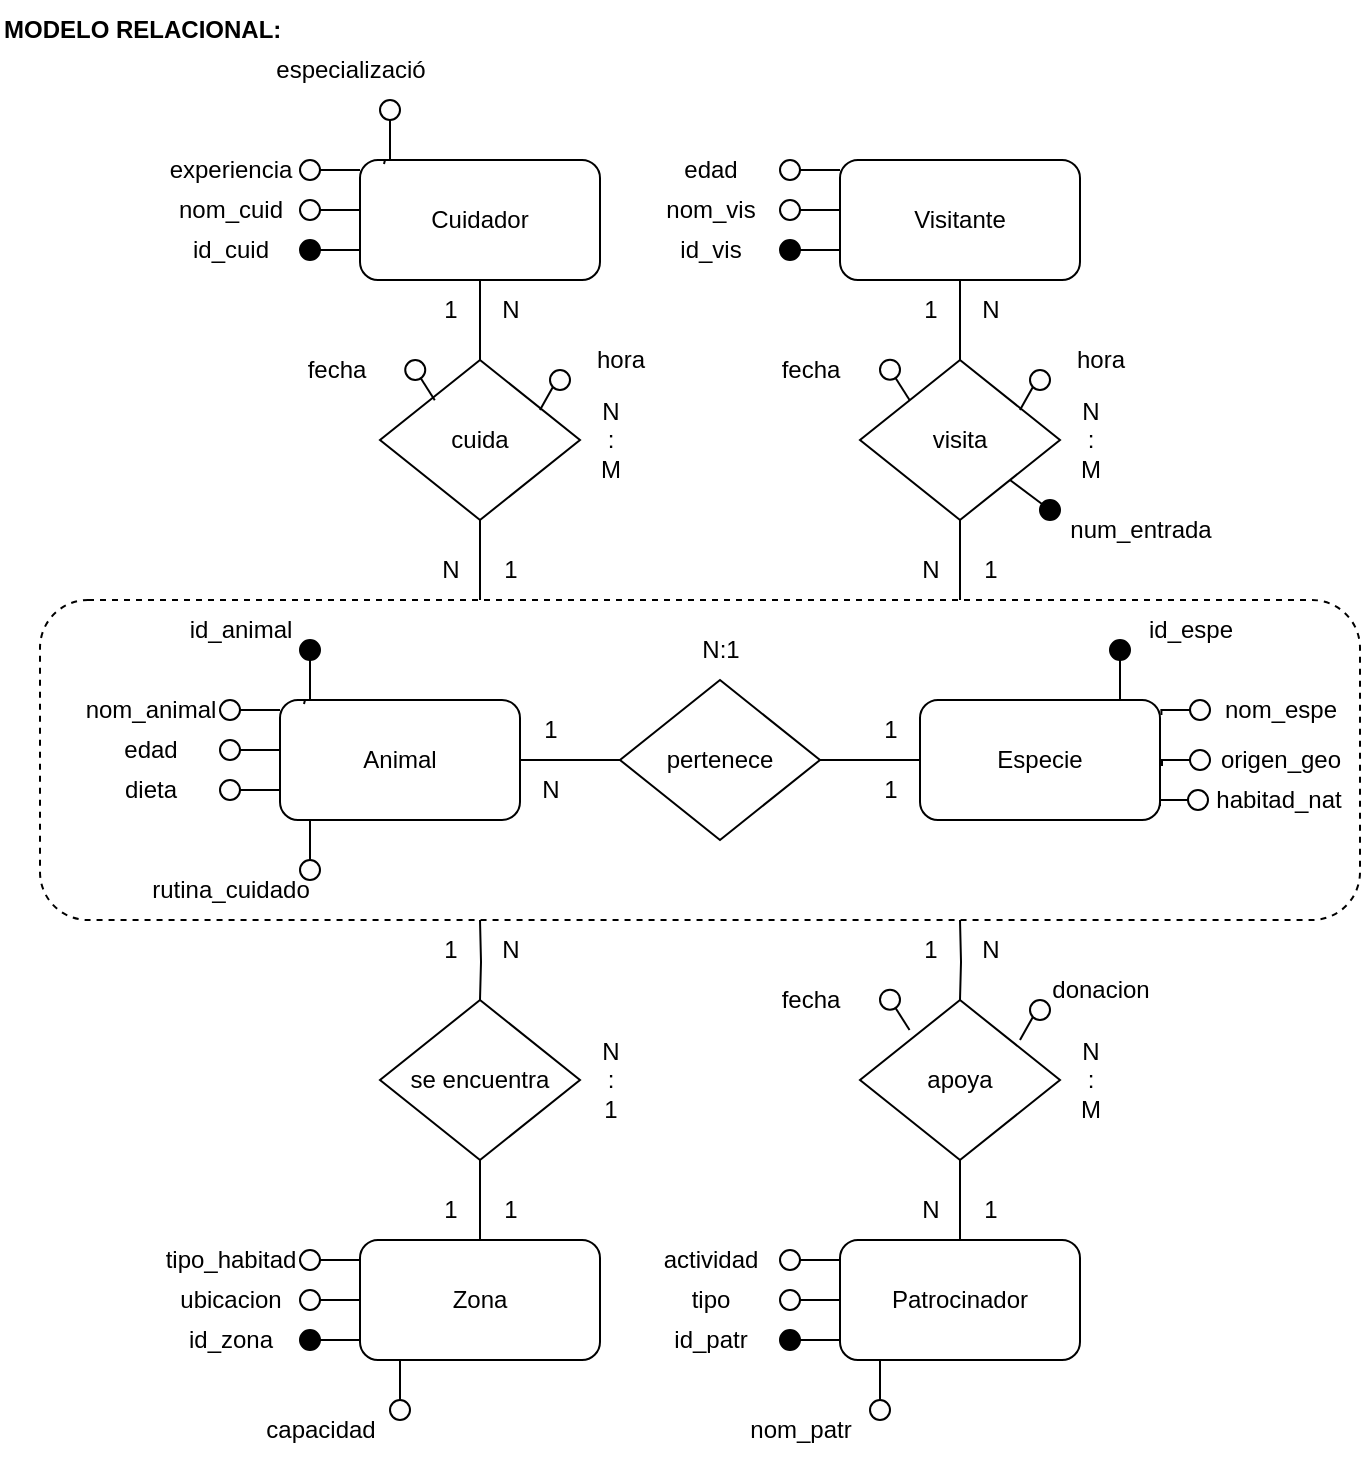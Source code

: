 <mxfile version="21.7.5" type="github">
  <diagram name="Página-1" id="JxxglBUcX3HhkxNrGy1D">
    <mxGraphModel dx="545" dy="353" grid="1" gridSize="10" guides="1" tooltips="1" connect="1" arrows="1" fold="1" page="1" pageScale="1" pageWidth="827" pageHeight="1169" math="0" shadow="0">
      <root>
        <mxCell id="0" />
        <mxCell id="1" parent="0" />
        <mxCell id="uoPQr9zp4obJrhjYn7je-1" value="" style="rounded=1;whiteSpace=wrap;html=1;dashed=1;fillColor=none;" vertex="1" parent="1">
          <mxGeometry x="40" y="310" width="660" height="160" as="geometry" />
        </mxCell>
        <mxCell id="uoPQr9zp4obJrhjYn7je-2" value="pertenece" style="rhombus;whiteSpace=wrap;html=1;" vertex="1" parent="1">
          <mxGeometry x="330" y="350" width="100" height="80" as="geometry" />
        </mxCell>
        <mxCell id="uoPQr9zp4obJrhjYn7je-3" style="edgeStyle=none;rounded=0;orthogonalLoop=1;jettySize=auto;html=1;exitX=1;exitY=0.5;exitDx=0;exitDy=0;entryX=0;entryY=0.5;entryDx=0;entryDy=0;endArrow=none;endFill=0;" edge="1" parent="1" source="uoPQr9zp4obJrhjYn7je-4" target="uoPQr9zp4obJrhjYn7je-2">
          <mxGeometry relative="1" as="geometry" />
        </mxCell>
        <mxCell id="uoPQr9zp4obJrhjYn7je-4" value="Animal" style="rounded=1;whiteSpace=wrap;html=1;" vertex="1" parent="1">
          <mxGeometry x="160" y="360" width="120" height="60" as="geometry" />
        </mxCell>
        <mxCell id="uoPQr9zp4obJrhjYn7je-5" style="edgeStyle=none;rounded=0;orthogonalLoop=1;jettySize=auto;html=1;exitX=0;exitY=0.5;exitDx=0;exitDy=0;entryX=1;entryY=0.5;entryDx=0;entryDy=0;endArrow=none;endFill=0;" edge="1" parent="1" source="uoPQr9zp4obJrhjYn7je-6" target="uoPQr9zp4obJrhjYn7je-2">
          <mxGeometry relative="1" as="geometry" />
        </mxCell>
        <mxCell id="uoPQr9zp4obJrhjYn7je-6" value="Especie" style="rounded=1;whiteSpace=wrap;html=1;" vertex="1" parent="1">
          <mxGeometry x="480" y="360" width="120" height="60" as="geometry" />
        </mxCell>
        <mxCell id="uoPQr9zp4obJrhjYn7je-7" value="N:1" style="text;html=1;align=center;verticalAlign=middle;resizable=0;points=[];autosize=1;strokeColor=none;fillColor=none;" vertex="1" parent="1">
          <mxGeometry x="360" y="320" width="40" height="30" as="geometry" />
        </mxCell>
        <mxCell id="uoPQr9zp4obJrhjYn7je-8" value="1" style="text;html=1;align=center;verticalAlign=middle;resizable=0;points=[];autosize=1;strokeColor=none;fillColor=none;" vertex="1" parent="1">
          <mxGeometry x="280" y="360" width="30" height="30" as="geometry" />
        </mxCell>
        <mxCell id="uoPQr9zp4obJrhjYn7je-9" value="N" style="text;html=1;align=center;verticalAlign=middle;resizable=0;points=[];autosize=1;strokeColor=none;fillColor=none;" vertex="1" parent="1">
          <mxGeometry x="280" y="390" width="30" height="30" as="geometry" />
        </mxCell>
        <mxCell id="uoPQr9zp4obJrhjYn7je-10" value="1" style="text;html=1;align=center;verticalAlign=middle;resizable=0;points=[];autosize=1;strokeColor=none;fillColor=none;" vertex="1" parent="1">
          <mxGeometry x="450" y="360" width="30" height="30" as="geometry" />
        </mxCell>
        <mxCell id="uoPQr9zp4obJrhjYn7je-11" value="1" style="text;html=1;align=center;verticalAlign=middle;resizable=0;points=[];autosize=1;strokeColor=none;fillColor=none;" vertex="1" parent="1">
          <mxGeometry x="450" y="390" width="30" height="30" as="geometry" />
        </mxCell>
        <mxCell id="uoPQr9zp4obJrhjYn7je-12" style="edgeStyle=orthogonalEdgeStyle;rounded=0;orthogonalLoop=1;jettySize=auto;html=1;entryX=0.5;entryY=0;entryDx=0;entryDy=0;endArrow=none;endFill=0;" edge="1" parent="1" source="uoPQr9zp4obJrhjYn7je-13">
          <mxGeometry relative="1" as="geometry">
            <mxPoint x="260" y="310" as="targetPoint" />
          </mxGeometry>
        </mxCell>
        <mxCell id="uoPQr9zp4obJrhjYn7je-13" value="cuida" style="rhombus;whiteSpace=wrap;html=1;" vertex="1" parent="1">
          <mxGeometry x="210" y="190" width="100" height="80" as="geometry" />
        </mxCell>
        <mxCell id="uoPQr9zp4obJrhjYn7je-14" style="edgeStyle=orthogonalEdgeStyle;rounded=0;orthogonalLoop=1;jettySize=auto;html=1;entryX=0.5;entryY=0;entryDx=0;entryDy=0;endArrow=none;endFill=0;" edge="1" parent="1" source="uoPQr9zp4obJrhjYn7je-15" target="uoPQr9zp4obJrhjYn7je-13">
          <mxGeometry relative="1" as="geometry" />
        </mxCell>
        <mxCell id="uoPQr9zp4obJrhjYn7je-15" value="Cuidador" style="rounded=1;whiteSpace=wrap;html=1;" vertex="1" parent="1">
          <mxGeometry x="200" y="90" width="120" height="60" as="geometry" />
        </mxCell>
        <mxCell id="uoPQr9zp4obJrhjYn7je-16" value="&lt;div&gt;N&lt;br&gt;&lt;/div&gt;&lt;div&gt;:&lt;/div&gt;&lt;div&gt;M&lt;br&gt;&lt;/div&gt;" style="text;html=1;align=center;verticalAlign=middle;resizable=0;points=[];autosize=1;strokeColor=none;fillColor=none;" vertex="1" parent="1">
          <mxGeometry x="310" y="200" width="30" height="60" as="geometry" />
        </mxCell>
        <mxCell id="uoPQr9zp4obJrhjYn7je-17" value="N" style="text;html=1;align=center;verticalAlign=middle;resizable=0;points=[];autosize=1;strokeColor=none;fillColor=none;" vertex="1" parent="1">
          <mxGeometry x="260" y="150" width="30" height="30" as="geometry" />
        </mxCell>
        <mxCell id="uoPQr9zp4obJrhjYn7je-18" value="1" style="text;html=1;align=center;verticalAlign=middle;resizable=0;points=[];autosize=1;strokeColor=none;fillColor=none;" vertex="1" parent="1">
          <mxGeometry x="230" y="150" width="30" height="30" as="geometry" />
        </mxCell>
        <mxCell id="uoPQr9zp4obJrhjYn7je-19" value="1" style="text;html=1;align=center;verticalAlign=middle;resizable=0;points=[];autosize=1;strokeColor=none;fillColor=none;" vertex="1" parent="1">
          <mxGeometry x="260" y="280" width="30" height="30" as="geometry" />
        </mxCell>
        <mxCell id="uoPQr9zp4obJrhjYn7je-20" value="N" style="text;html=1;align=center;verticalAlign=middle;resizable=0;points=[];autosize=1;strokeColor=none;fillColor=none;" vertex="1" parent="1">
          <mxGeometry x="230" y="280" width="30" height="30" as="geometry" />
        </mxCell>
        <mxCell id="uoPQr9zp4obJrhjYn7je-21" style="edgeStyle=orthogonalEdgeStyle;rounded=0;orthogonalLoop=1;jettySize=auto;html=1;entryX=0.5;entryY=0;entryDx=0;entryDy=0;endArrow=none;endFill=0;" edge="1" source="uoPQr9zp4obJrhjYn7je-22" parent="1">
          <mxGeometry relative="1" as="geometry">
            <mxPoint x="500" y="310" as="targetPoint" />
          </mxGeometry>
        </mxCell>
        <mxCell id="uoPQr9zp4obJrhjYn7je-22" value="visita" style="rhombus;whiteSpace=wrap;html=1;" vertex="1" parent="1">
          <mxGeometry x="450" y="190" width="100" height="80" as="geometry" />
        </mxCell>
        <mxCell id="uoPQr9zp4obJrhjYn7je-23" style="edgeStyle=orthogonalEdgeStyle;rounded=0;orthogonalLoop=1;jettySize=auto;html=1;entryX=0.5;entryY=0;entryDx=0;entryDy=0;endArrow=none;endFill=0;" edge="1" source="uoPQr9zp4obJrhjYn7je-24" target="uoPQr9zp4obJrhjYn7je-22" parent="1">
          <mxGeometry relative="1" as="geometry" />
        </mxCell>
        <mxCell id="uoPQr9zp4obJrhjYn7je-24" value="Visitante" style="rounded=1;whiteSpace=wrap;html=1;" vertex="1" parent="1">
          <mxGeometry x="440" y="90" width="120" height="60" as="geometry" />
        </mxCell>
        <mxCell id="uoPQr9zp4obJrhjYn7je-25" value="&lt;div&gt;N&lt;/div&gt;&lt;div&gt;:&lt;/div&gt;&lt;div&gt;M&lt;br&gt;&lt;/div&gt;" style="text;html=1;align=center;verticalAlign=middle;resizable=0;points=[];autosize=1;strokeColor=none;fillColor=none;" vertex="1" parent="1">
          <mxGeometry x="550" y="200" width="30" height="60" as="geometry" />
        </mxCell>
        <mxCell id="uoPQr9zp4obJrhjYn7je-26" value="N" style="text;html=1;align=center;verticalAlign=middle;resizable=0;points=[];autosize=1;strokeColor=none;fillColor=none;" vertex="1" parent="1">
          <mxGeometry x="500" y="150" width="30" height="30" as="geometry" />
        </mxCell>
        <mxCell id="uoPQr9zp4obJrhjYn7je-27" value="1" style="text;html=1;align=center;verticalAlign=middle;resizable=0;points=[];autosize=1;strokeColor=none;fillColor=none;" vertex="1" parent="1">
          <mxGeometry x="470" y="150" width="30" height="30" as="geometry" />
        </mxCell>
        <mxCell id="uoPQr9zp4obJrhjYn7je-28" value="1" style="text;html=1;align=center;verticalAlign=middle;resizable=0;points=[];autosize=1;strokeColor=none;fillColor=none;" vertex="1" parent="1">
          <mxGeometry x="500" y="280" width="30" height="30" as="geometry" />
        </mxCell>
        <mxCell id="uoPQr9zp4obJrhjYn7je-29" value="N" style="text;html=1;align=center;verticalAlign=middle;resizable=0;points=[];autosize=1;strokeColor=none;fillColor=none;" vertex="1" parent="1">
          <mxGeometry x="470" y="280" width="30" height="30" as="geometry" />
        </mxCell>
        <mxCell id="uoPQr9zp4obJrhjYn7je-39" style="edgeStyle=orthogonalEdgeStyle;rounded=0;orthogonalLoop=1;jettySize=auto;html=1;entryX=0.5;entryY=0;entryDx=0;entryDy=0;endArrow=none;endFill=0;" edge="1" parent="1" source="uoPQr9zp4obJrhjYn7je-40" target="uoPQr9zp4obJrhjYn7je-42">
          <mxGeometry relative="1" as="geometry" />
        </mxCell>
        <mxCell id="uoPQr9zp4obJrhjYn7je-40" value="se encuentra" style="rhombus;whiteSpace=wrap;html=1;" vertex="1" parent="1">
          <mxGeometry x="210" y="510" width="100" height="80" as="geometry" />
        </mxCell>
        <mxCell id="uoPQr9zp4obJrhjYn7je-41" style="edgeStyle=orthogonalEdgeStyle;rounded=0;orthogonalLoop=1;jettySize=auto;html=1;entryX=0.5;entryY=0;entryDx=0;entryDy=0;endArrow=none;endFill=0;" edge="1" parent="1" target="uoPQr9zp4obJrhjYn7je-40">
          <mxGeometry relative="1" as="geometry">
            <mxPoint x="260" y="470" as="sourcePoint" />
          </mxGeometry>
        </mxCell>
        <mxCell id="uoPQr9zp4obJrhjYn7je-42" value="Zona" style="rounded=1;whiteSpace=wrap;html=1;" vertex="1" parent="1">
          <mxGeometry x="200" y="630" width="120" height="60" as="geometry" />
        </mxCell>
        <mxCell id="uoPQr9zp4obJrhjYn7je-43" value="&lt;div&gt;N&lt;/div&gt;&lt;div&gt;:&lt;/div&gt;&lt;div&gt;1&lt;br&gt;&lt;/div&gt;" style="text;html=1;align=center;verticalAlign=middle;resizable=0;points=[];autosize=1;strokeColor=none;fillColor=none;" vertex="1" parent="1">
          <mxGeometry x="310" y="520" width="30" height="60" as="geometry" />
        </mxCell>
        <mxCell id="uoPQr9zp4obJrhjYn7je-44" value="N" style="text;html=1;align=center;verticalAlign=middle;resizable=0;points=[];autosize=1;strokeColor=none;fillColor=none;" vertex="1" parent="1">
          <mxGeometry x="260" y="470" width="30" height="30" as="geometry" />
        </mxCell>
        <mxCell id="uoPQr9zp4obJrhjYn7je-45" value="1" style="text;html=1;align=center;verticalAlign=middle;resizable=0;points=[];autosize=1;strokeColor=none;fillColor=none;" vertex="1" parent="1">
          <mxGeometry x="230" y="470" width="30" height="30" as="geometry" />
        </mxCell>
        <mxCell id="uoPQr9zp4obJrhjYn7je-46" value="1" style="text;html=1;align=center;verticalAlign=middle;resizable=0;points=[];autosize=1;strokeColor=none;fillColor=none;" vertex="1" parent="1">
          <mxGeometry x="260" y="600" width="30" height="30" as="geometry" />
        </mxCell>
        <mxCell id="uoPQr9zp4obJrhjYn7je-47" value="1" style="text;html=1;align=center;verticalAlign=middle;resizable=0;points=[];autosize=1;strokeColor=none;fillColor=none;" vertex="1" parent="1">
          <mxGeometry x="230" y="600" width="30" height="30" as="geometry" />
        </mxCell>
        <mxCell id="uoPQr9zp4obJrhjYn7je-48" style="edgeStyle=orthogonalEdgeStyle;rounded=0;orthogonalLoop=1;jettySize=auto;html=1;entryX=0.5;entryY=0;entryDx=0;entryDy=0;endArrow=none;endFill=0;" edge="1" source="uoPQr9zp4obJrhjYn7je-49" target="uoPQr9zp4obJrhjYn7je-51" parent="1">
          <mxGeometry relative="1" as="geometry" />
        </mxCell>
        <mxCell id="uoPQr9zp4obJrhjYn7je-49" value="apoya" style="rhombus;whiteSpace=wrap;html=1;" vertex="1" parent="1">
          <mxGeometry x="450" y="510" width="100" height="80" as="geometry" />
        </mxCell>
        <mxCell id="uoPQr9zp4obJrhjYn7je-50" style="edgeStyle=orthogonalEdgeStyle;rounded=0;orthogonalLoop=1;jettySize=auto;html=1;entryX=0.5;entryY=0;entryDx=0;entryDy=0;endArrow=none;endFill=0;" edge="1" target="uoPQr9zp4obJrhjYn7je-49" parent="1">
          <mxGeometry relative="1" as="geometry">
            <mxPoint x="500" y="470" as="sourcePoint" />
          </mxGeometry>
        </mxCell>
        <mxCell id="uoPQr9zp4obJrhjYn7je-51" value="Patrocinador " style="rounded=1;whiteSpace=wrap;html=1;" vertex="1" parent="1">
          <mxGeometry x="440" y="630" width="120" height="60" as="geometry" />
        </mxCell>
        <mxCell id="uoPQr9zp4obJrhjYn7je-52" value="&lt;div&gt;N&lt;br&gt;&lt;/div&gt;&lt;div&gt;:&lt;/div&gt;&lt;div&gt;M&lt;br&gt;&lt;/div&gt;" style="text;html=1;align=center;verticalAlign=middle;resizable=0;points=[];autosize=1;strokeColor=none;fillColor=none;" vertex="1" parent="1">
          <mxGeometry x="550" y="520" width="30" height="60" as="geometry" />
        </mxCell>
        <mxCell id="uoPQr9zp4obJrhjYn7je-53" value="N" style="text;html=1;align=center;verticalAlign=middle;resizable=0;points=[];autosize=1;strokeColor=none;fillColor=none;" vertex="1" parent="1">
          <mxGeometry x="500" y="470" width="30" height="30" as="geometry" />
        </mxCell>
        <mxCell id="uoPQr9zp4obJrhjYn7je-54" value="1" style="text;html=1;align=center;verticalAlign=middle;resizable=0;points=[];autosize=1;strokeColor=none;fillColor=none;" vertex="1" parent="1">
          <mxGeometry x="470" y="470" width="30" height="30" as="geometry" />
        </mxCell>
        <mxCell id="uoPQr9zp4obJrhjYn7je-55" value="1" style="text;html=1;align=center;verticalAlign=middle;resizable=0;points=[];autosize=1;strokeColor=none;fillColor=none;" vertex="1" parent="1">
          <mxGeometry x="500" y="600" width="30" height="30" as="geometry" />
        </mxCell>
        <mxCell id="uoPQr9zp4obJrhjYn7je-56" value="N" style="text;html=1;align=center;verticalAlign=middle;resizable=0;points=[];autosize=1;strokeColor=none;fillColor=none;" vertex="1" parent="1">
          <mxGeometry x="470" y="600" width="30" height="30" as="geometry" />
        </mxCell>
        <mxCell id="uoPQr9zp4obJrhjYn7je-129" style="edgeStyle=orthogonalEdgeStyle;rounded=0;orthogonalLoop=1;jettySize=auto;html=1;entryX=0.099;entryY=0.028;entryDx=0;entryDy=0;entryPerimeter=0;endArrow=none;endFill=0;" edge="1" parent="1" source="uoPQr9zp4obJrhjYn7je-130">
          <mxGeometry relative="1" as="geometry">
            <mxPoint x="212" y="92" as="targetPoint" />
          </mxGeometry>
        </mxCell>
        <mxCell id="uoPQr9zp4obJrhjYn7je-130" value="" style="ellipse;whiteSpace=wrap;html=1;aspect=fixed;" vertex="1" parent="1">
          <mxGeometry x="210" y="60" width="10" height="10" as="geometry" />
        </mxCell>
        <mxCell id="uoPQr9zp4obJrhjYn7je-131" value="especializació" style="text;html=1;align=center;verticalAlign=middle;resizable=0;points=[];autosize=1;strokeColor=none;fillColor=none;" vertex="1" parent="1">
          <mxGeometry x="145" y="30" width="100" height="30" as="geometry" />
        </mxCell>
        <mxCell id="uoPQr9zp4obJrhjYn7je-135" value="" style="ellipse;whiteSpace=wrap;html=1;aspect=fixed;" vertex="1" parent="1">
          <mxGeometry x="170" y="90" width="10" height="10" as="geometry" />
        </mxCell>
        <mxCell id="uoPQr9zp4obJrhjYn7je-136" style="edgeStyle=orthogonalEdgeStyle;rounded=0;orthogonalLoop=1;jettySize=auto;html=1;entryX=-0.008;entryY=0.419;entryDx=0;entryDy=0;entryPerimeter=0;endArrow=none;endFill=0;" edge="1" parent="1" source="uoPQr9zp4obJrhjYn7je-137">
          <mxGeometry relative="1" as="geometry">
            <mxPoint x="199" y="115" as="targetPoint" />
          </mxGeometry>
        </mxCell>
        <mxCell id="uoPQr9zp4obJrhjYn7je-137" value="" style="ellipse;whiteSpace=wrap;html=1;aspect=fixed;" vertex="1" parent="1">
          <mxGeometry x="170" y="110" width="10" height="10" as="geometry" />
        </mxCell>
        <mxCell id="uoPQr9zp4obJrhjYn7je-138" style="edgeStyle=orthogonalEdgeStyle;rounded=0;orthogonalLoop=1;jettySize=auto;html=1;entryX=0;entryY=0.75;entryDx=0;entryDy=0;endArrow=none;endFill=0;" edge="1" parent="1" source="uoPQr9zp4obJrhjYn7je-139">
          <mxGeometry relative="1" as="geometry">
            <mxPoint x="200" y="135" as="targetPoint" />
          </mxGeometry>
        </mxCell>
        <mxCell id="uoPQr9zp4obJrhjYn7je-139" value="" style="ellipse;whiteSpace=wrap;html=1;aspect=fixed;fontStyle=0;fillColor=#000000;" vertex="1" parent="1">
          <mxGeometry x="170" y="130" width="10" height="10" as="geometry" />
        </mxCell>
        <mxCell id="uoPQr9zp4obJrhjYn7je-140" value="experiencia" style="text;html=1;align=center;verticalAlign=middle;resizable=0;points=[];autosize=1;strokeColor=none;fillColor=none;" vertex="1" parent="1">
          <mxGeometry x="95" y="80" width="80" height="30" as="geometry" />
        </mxCell>
        <mxCell id="uoPQr9zp4obJrhjYn7je-141" value="nom_cuid" style="text;html=1;align=center;verticalAlign=middle;resizable=0;points=[];autosize=1;strokeColor=none;fillColor=none;" vertex="1" parent="1">
          <mxGeometry x="95" y="100" width="80" height="30" as="geometry" />
        </mxCell>
        <mxCell id="uoPQr9zp4obJrhjYn7je-142" value="id_cuid" style="text;html=1;align=center;verticalAlign=middle;resizable=0;points=[];autosize=1;strokeColor=none;fillColor=none;" vertex="1" parent="1">
          <mxGeometry x="105" y="120" width="60" height="30" as="geometry" />
        </mxCell>
        <mxCell id="uoPQr9zp4obJrhjYn7je-143" style="edgeStyle=orthogonalEdgeStyle;rounded=0;orthogonalLoop=1;jettySize=auto;html=1;exitX=0;exitY=0.5;exitDx=0;exitDy=0;entryX=1;entryY=0.085;entryDx=0;entryDy=0;entryPerimeter=0;endArrow=none;endFill=0;" edge="1" parent="1">
          <mxGeometry relative="1" as="geometry">
            <mxPoint x="200" y="95" as="sourcePoint" />
            <mxPoint x="180" y="95" as="targetPoint" />
          </mxGeometry>
        </mxCell>
        <mxCell id="uoPQr9zp4obJrhjYn7je-146" value="" style="ellipse;whiteSpace=wrap;html=1;aspect=fixed;" vertex="1" parent="1">
          <mxGeometry x="410" y="90" width="10" height="10" as="geometry" />
        </mxCell>
        <mxCell id="uoPQr9zp4obJrhjYn7je-147" style="edgeStyle=orthogonalEdgeStyle;rounded=0;orthogonalLoop=1;jettySize=auto;html=1;entryX=-0.008;entryY=0.419;entryDx=0;entryDy=0;entryPerimeter=0;endArrow=none;endFill=0;" edge="1" source="uoPQr9zp4obJrhjYn7je-148" parent="1">
          <mxGeometry relative="1" as="geometry">
            <mxPoint x="439" y="115" as="targetPoint" />
          </mxGeometry>
        </mxCell>
        <mxCell id="uoPQr9zp4obJrhjYn7je-148" value="" style="ellipse;whiteSpace=wrap;html=1;aspect=fixed;" vertex="1" parent="1">
          <mxGeometry x="410" y="110" width="10" height="10" as="geometry" />
        </mxCell>
        <mxCell id="uoPQr9zp4obJrhjYn7je-149" style="edgeStyle=orthogonalEdgeStyle;rounded=0;orthogonalLoop=1;jettySize=auto;html=1;entryX=0;entryY=0.75;entryDx=0;entryDy=0;endArrow=none;endFill=0;" edge="1" source="uoPQr9zp4obJrhjYn7je-150" parent="1">
          <mxGeometry relative="1" as="geometry">
            <mxPoint x="440" y="135" as="targetPoint" />
          </mxGeometry>
        </mxCell>
        <mxCell id="uoPQr9zp4obJrhjYn7je-150" value="" style="ellipse;whiteSpace=wrap;html=1;aspect=fixed;fontStyle=0;fillColor=#000000;" vertex="1" parent="1">
          <mxGeometry x="410" y="130" width="10" height="10" as="geometry" />
        </mxCell>
        <mxCell id="uoPQr9zp4obJrhjYn7je-151" value="edad" style="text;html=1;align=center;verticalAlign=middle;resizable=0;points=[];autosize=1;strokeColor=none;fillColor=none;" vertex="1" parent="1">
          <mxGeometry x="350" y="80" width="50" height="30" as="geometry" />
        </mxCell>
        <mxCell id="uoPQr9zp4obJrhjYn7je-152" value="nom_vis" style="text;html=1;align=center;verticalAlign=middle;resizable=0;points=[];autosize=1;strokeColor=none;fillColor=none;" vertex="1" parent="1">
          <mxGeometry x="340" y="100" width="70" height="30" as="geometry" />
        </mxCell>
        <mxCell id="uoPQr9zp4obJrhjYn7je-153" value="id_vis" style="text;html=1;align=center;verticalAlign=middle;resizable=0;points=[];autosize=1;strokeColor=none;fillColor=none;" vertex="1" parent="1">
          <mxGeometry x="350" y="120" width="50" height="30" as="geometry" />
        </mxCell>
        <mxCell id="uoPQr9zp4obJrhjYn7je-154" style="edgeStyle=orthogonalEdgeStyle;rounded=0;orthogonalLoop=1;jettySize=auto;html=1;exitX=0;exitY=0.5;exitDx=0;exitDy=0;entryX=1;entryY=0.085;entryDx=0;entryDy=0;entryPerimeter=0;endArrow=none;endFill=0;" edge="1" parent="1">
          <mxGeometry relative="1" as="geometry">
            <mxPoint x="440" y="95" as="sourcePoint" />
            <mxPoint x="420" y="95" as="targetPoint" />
          </mxGeometry>
        </mxCell>
        <mxCell id="uoPQr9zp4obJrhjYn7je-164" style="rounded=0;orthogonalLoop=1;jettySize=auto;html=1;exitX=0;exitY=1;exitDx=0;exitDy=0;entryX=1;entryY=0;entryDx=0;entryDy=0;endArrow=none;endFill=0;" edge="1" source="uoPQr9zp4obJrhjYn7je-165" parent="1">
          <mxGeometry relative="1" as="geometry">
            <mxPoint x="530" y="215" as="targetPoint" />
          </mxGeometry>
        </mxCell>
        <mxCell id="uoPQr9zp4obJrhjYn7je-165" value="" style="ellipse;whiteSpace=wrap;html=1;aspect=fixed;" vertex="1" parent="1">
          <mxGeometry x="535" y="195" width="10" height="10" as="geometry" />
        </mxCell>
        <mxCell id="uoPQr9zp4obJrhjYn7je-166" value="hora" style="text;html=1;align=center;verticalAlign=middle;resizable=0;points=[];autosize=1;strokeColor=none;fillColor=none;" vertex="1" parent="1">
          <mxGeometry x="545" y="175" width="50" height="30" as="geometry" />
        </mxCell>
        <mxCell id="uoPQr9zp4obJrhjYn7je-167" value="" style="ellipse;whiteSpace=wrap;html=1;aspect=fixed;" vertex="1" parent="1">
          <mxGeometry x="222.62" y="190" width="10" height="10" as="geometry" />
        </mxCell>
        <mxCell id="uoPQr9zp4obJrhjYn7je-168" value="fecha" style="text;html=1;align=center;verticalAlign=middle;resizable=0;points=[];autosize=1;strokeColor=none;fillColor=none;" vertex="1" parent="1">
          <mxGeometry x="162.62" y="180" width="50" height="30" as="geometry" />
        </mxCell>
        <mxCell id="uoPQr9zp4obJrhjYn7je-169" style="rounded=0;orthogonalLoop=1;jettySize=auto;html=1;entryX=1;entryY=1;entryDx=0;entryDy=0;endArrow=none;endFill=0;" edge="1" parent="1">
          <mxGeometry relative="1" as="geometry">
            <mxPoint x="237.39" y="210.16" as="sourcePoint" />
            <mxPoint x="230.39" y="199.16" as="targetPoint" />
          </mxGeometry>
        </mxCell>
        <mxCell id="uoPQr9zp4obJrhjYn7je-170" style="rounded=0;orthogonalLoop=1;jettySize=auto;html=1;exitX=0;exitY=1;exitDx=0;exitDy=0;entryX=1;entryY=0;entryDx=0;entryDy=0;endArrow=none;endFill=0;" edge="1" source="uoPQr9zp4obJrhjYn7je-171" parent="1">
          <mxGeometry relative="1" as="geometry">
            <mxPoint x="290" y="215" as="targetPoint" />
          </mxGeometry>
        </mxCell>
        <mxCell id="uoPQr9zp4obJrhjYn7je-171" value="" style="ellipse;whiteSpace=wrap;html=1;aspect=fixed;" vertex="1" parent="1">
          <mxGeometry x="295" y="195" width="10" height="10" as="geometry" />
        </mxCell>
        <mxCell id="uoPQr9zp4obJrhjYn7je-172" value="hora" style="text;html=1;align=center;verticalAlign=middle;resizable=0;points=[];autosize=1;strokeColor=none;fillColor=none;" vertex="1" parent="1">
          <mxGeometry x="305" y="175" width="50" height="30" as="geometry" />
        </mxCell>
        <mxCell id="uoPQr9zp4obJrhjYn7je-173" value="" style="ellipse;whiteSpace=wrap;html=1;aspect=fixed;" vertex="1" parent="1">
          <mxGeometry x="460.0" y="189.84" width="10" height="10" as="geometry" />
        </mxCell>
        <mxCell id="uoPQr9zp4obJrhjYn7je-174" value="fecha" style="text;html=1;align=center;verticalAlign=middle;resizable=0;points=[];autosize=1;strokeColor=none;fillColor=none;" vertex="1" parent="1">
          <mxGeometry x="400.0" y="179.84" width="50" height="30" as="geometry" />
        </mxCell>
        <mxCell id="uoPQr9zp4obJrhjYn7je-175" style="rounded=0;orthogonalLoop=1;jettySize=auto;html=1;entryX=1;entryY=1;entryDx=0;entryDy=0;endArrow=none;endFill=0;" edge="1" parent="1">
          <mxGeometry relative="1" as="geometry">
            <mxPoint x="474.77" y="210.0" as="sourcePoint" />
            <mxPoint x="467.77" y="199.0" as="targetPoint" />
          </mxGeometry>
        </mxCell>
        <mxCell id="uoPQr9zp4obJrhjYn7je-176" style="edgeStyle=orthogonalEdgeStyle;rounded=0;orthogonalLoop=1;jettySize=auto;html=1;entryX=0.099;entryY=0.028;entryDx=0;entryDy=0;entryPerimeter=0;endArrow=none;endFill=0;" edge="1" source="uoPQr9zp4obJrhjYn7je-177" parent="1">
          <mxGeometry relative="1" as="geometry">
            <mxPoint x="172" y="362" as="targetPoint" />
          </mxGeometry>
        </mxCell>
        <mxCell id="uoPQr9zp4obJrhjYn7je-177" value="" style="ellipse;whiteSpace=wrap;html=1;aspect=fixed;fillColor=#000;" vertex="1" parent="1">
          <mxGeometry x="170" y="330" width="10" height="10" as="geometry" />
        </mxCell>
        <mxCell id="uoPQr9zp4obJrhjYn7je-178" value="id_animal" style="text;html=1;align=center;verticalAlign=middle;resizable=0;points=[];autosize=1;strokeColor=none;fillColor=none;" vertex="1" parent="1">
          <mxGeometry x="105" y="310" width="70" height="30" as="geometry" />
        </mxCell>
        <mxCell id="uoPQr9zp4obJrhjYn7je-179" style="edgeStyle=orthogonalEdgeStyle;rounded=0;orthogonalLoop=1;jettySize=auto;html=1;entryX=0.125;entryY=1;entryDx=0;entryDy=0;entryPerimeter=0;endArrow=none;endFill=0;" edge="1" source="uoPQr9zp4obJrhjYn7je-180" parent="1">
          <mxGeometry relative="1" as="geometry">
            <mxPoint x="175" y="420" as="targetPoint" />
          </mxGeometry>
        </mxCell>
        <mxCell id="uoPQr9zp4obJrhjYn7je-180" value="" style="ellipse;whiteSpace=wrap;html=1;aspect=fixed;" vertex="1" parent="1">
          <mxGeometry x="170" y="440" width="10" height="10" as="geometry" />
        </mxCell>
        <mxCell id="uoPQr9zp4obJrhjYn7je-181" value="rutina_cuidado" style="text;html=1;align=center;verticalAlign=middle;resizable=0;points=[];autosize=1;strokeColor=none;fillColor=none;" vertex="1" parent="1">
          <mxGeometry x="85" y="440" width="100" height="30" as="geometry" />
        </mxCell>
        <mxCell id="uoPQr9zp4obJrhjYn7je-182" value="" style="ellipse;whiteSpace=wrap;html=1;aspect=fixed;" vertex="1" parent="1">
          <mxGeometry x="130" y="360" width="10" height="10" as="geometry" />
        </mxCell>
        <mxCell id="uoPQr9zp4obJrhjYn7je-183" style="edgeStyle=orthogonalEdgeStyle;rounded=0;orthogonalLoop=1;jettySize=auto;html=1;entryX=-0.008;entryY=0.419;entryDx=0;entryDy=0;entryPerimeter=0;endArrow=none;endFill=0;" edge="1" source="uoPQr9zp4obJrhjYn7je-184" parent="1">
          <mxGeometry relative="1" as="geometry">
            <mxPoint x="159" y="385" as="targetPoint" />
          </mxGeometry>
        </mxCell>
        <mxCell id="uoPQr9zp4obJrhjYn7je-184" value="" style="ellipse;whiteSpace=wrap;html=1;aspect=fixed;" vertex="1" parent="1">
          <mxGeometry x="130" y="380" width="10" height="10" as="geometry" />
        </mxCell>
        <mxCell id="uoPQr9zp4obJrhjYn7je-185" style="edgeStyle=orthogonalEdgeStyle;rounded=0;orthogonalLoop=1;jettySize=auto;html=1;entryX=0;entryY=0.75;entryDx=0;entryDy=0;endArrow=none;endFill=0;" edge="1" source="uoPQr9zp4obJrhjYn7je-186" parent="1">
          <mxGeometry relative="1" as="geometry">
            <mxPoint x="160" y="405" as="targetPoint" />
          </mxGeometry>
        </mxCell>
        <mxCell id="uoPQr9zp4obJrhjYn7je-186" value="" style="ellipse;whiteSpace=wrap;html=1;aspect=fixed;" vertex="1" parent="1">
          <mxGeometry x="130" y="400" width="10" height="10" as="geometry" />
        </mxCell>
        <mxCell id="uoPQr9zp4obJrhjYn7je-187" value="nom_animal" style="text;html=1;align=center;verticalAlign=middle;resizable=0;points=[];autosize=1;strokeColor=none;fillColor=none;" vertex="1" parent="1">
          <mxGeometry x="50" y="350" width="90" height="30" as="geometry" />
        </mxCell>
        <mxCell id="uoPQr9zp4obJrhjYn7je-188" value="edad" style="text;html=1;align=center;verticalAlign=middle;resizable=0;points=[];autosize=1;strokeColor=none;fillColor=none;" vertex="1" parent="1">
          <mxGeometry x="70" y="370" width="50" height="30" as="geometry" />
        </mxCell>
        <mxCell id="uoPQr9zp4obJrhjYn7je-189" value="dieta" style="text;html=1;align=center;verticalAlign=middle;resizable=0;points=[];autosize=1;strokeColor=none;fillColor=none;" vertex="1" parent="1">
          <mxGeometry x="70" y="390" width="50" height="30" as="geometry" />
        </mxCell>
        <mxCell id="uoPQr9zp4obJrhjYn7je-190" style="edgeStyle=orthogonalEdgeStyle;rounded=0;orthogonalLoop=1;jettySize=auto;html=1;exitX=0;exitY=0.5;exitDx=0;exitDy=0;entryX=1;entryY=0.085;entryDx=0;entryDy=0;entryPerimeter=0;endArrow=none;endFill=0;" edge="1" parent="1">
          <mxGeometry relative="1" as="geometry">
            <mxPoint x="160" y="365" as="sourcePoint" />
            <mxPoint x="140" y="365" as="targetPoint" />
          </mxGeometry>
        </mxCell>
        <mxCell id="uoPQr9zp4obJrhjYn7je-191" value="" style="ellipse;whiteSpace=wrap;html=1;aspect=fixed;" vertex="1" parent="1">
          <mxGeometry x="170" y="635" width="10" height="10" as="geometry" />
        </mxCell>
        <mxCell id="uoPQr9zp4obJrhjYn7je-192" style="edgeStyle=orthogonalEdgeStyle;rounded=0;orthogonalLoop=1;jettySize=auto;html=1;entryX=-0.008;entryY=0.419;entryDx=0;entryDy=0;entryPerimeter=0;endArrow=none;endFill=0;" edge="1" source="uoPQr9zp4obJrhjYn7je-193" parent="1">
          <mxGeometry relative="1" as="geometry">
            <mxPoint x="199" y="660" as="targetPoint" />
          </mxGeometry>
        </mxCell>
        <mxCell id="uoPQr9zp4obJrhjYn7je-193" value="" style="ellipse;whiteSpace=wrap;html=1;aspect=fixed;" vertex="1" parent="1">
          <mxGeometry x="170" y="655" width="10" height="10" as="geometry" />
        </mxCell>
        <mxCell id="uoPQr9zp4obJrhjYn7je-194" style="edgeStyle=orthogonalEdgeStyle;rounded=0;orthogonalLoop=1;jettySize=auto;html=1;entryX=0;entryY=0.75;entryDx=0;entryDy=0;endArrow=none;endFill=0;" edge="1" source="uoPQr9zp4obJrhjYn7je-195" parent="1">
          <mxGeometry relative="1" as="geometry">
            <mxPoint x="200" y="680" as="targetPoint" />
          </mxGeometry>
        </mxCell>
        <mxCell id="uoPQr9zp4obJrhjYn7je-195" value="" style="ellipse;whiteSpace=wrap;html=1;aspect=fixed;fontStyle=0;fillColor=#000000;" vertex="1" parent="1">
          <mxGeometry x="170" y="675" width="10" height="10" as="geometry" />
        </mxCell>
        <mxCell id="uoPQr9zp4obJrhjYn7je-196" value="tipo_habitad" style="text;html=1;align=center;verticalAlign=middle;resizable=0;points=[];autosize=1;strokeColor=none;fillColor=none;" vertex="1" parent="1">
          <mxGeometry x="90" y="625" width="90" height="30" as="geometry" />
        </mxCell>
        <mxCell id="uoPQr9zp4obJrhjYn7je-197" value="ubicacion" style="text;html=1;align=center;verticalAlign=middle;resizable=0;points=[];autosize=1;strokeColor=none;fillColor=none;" vertex="1" parent="1">
          <mxGeometry x="100" y="645" width="70" height="30" as="geometry" />
        </mxCell>
        <mxCell id="uoPQr9zp4obJrhjYn7je-198" value="id_zona" style="text;html=1;align=center;verticalAlign=middle;resizable=0;points=[];autosize=1;strokeColor=none;fillColor=none;" vertex="1" parent="1">
          <mxGeometry x="100" y="665" width="70" height="30" as="geometry" />
        </mxCell>
        <mxCell id="uoPQr9zp4obJrhjYn7je-199" style="edgeStyle=orthogonalEdgeStyle;rounded=0;orthogonalLoop=1;jettySize=auto;html=1;exitX=0;exitY=0.5;exitDx=0;exitDy=0;entryX=1;entryY=0.085;entryDx=0;entryDy=0;entryPerimeter=0;endArrow=none;endFill=0;" edge="1" parent="1">
          <mxGeometry relative="1" as="geometry">
            <mxPoint x="200" y="640" as="sourcePoint" />
            <mxPoint x="180" y="640" as="targetPoint" />
          </mxGeometry>
        </mxCell>
        <mxCell id="uoPQr9zp4obJrhjYn7je-200" style="edgeStyle=orthogonalEdgeStyle;rounded=0;orthogonalLoop=1;jettySize=auto;html=1;entryX=0.125;entryY=1;entryDx=0;entryDy=0;entryPerimeter=0;endArrow=none;endFill=0;" edge="1" source="uoPQr9zp4obJrhjYn7je-201" parent="1">
          <mxGeometry relative="1" as="geometry">
            <mxPoint x="220" y="690" as="targetPoint" />
          </mxGeometry>
        </mxCell>
        <mxCell id="uoPQr9zp4obJrhjYn7je-201" value="" style="ellipse;whiteSpace=wrap;html=1;aspect=fixed;" vertex="1" parent="1">
          <mxGeometry x="215" y="710" width="10" height="10" as="geometry" />
        </mxCell>
        <mxCell id="uoPQr9zp4obJrhjYn7je-202" value="capacidad" style="text;html=1;align=center;verticalAlign=middle;resizable=0;points=[];autosize=1;strokeColor=none;fillColor=none;" vertex="1" parent="1">
          <mxGeometry x="140" y="710" width="80" height="30" as="geometry" />
        </mxCell>
        <mxCell id="uoPQr9zp4obJrhjYn7je-203" style="rounded=0;orthogonalLoop=1;jettySize=auto;html=1;exitX=0;exitY=1;exitDx=0;exitDy=0;entryX=1;entryY=0;entryDx=0;entryDy=0;endArrow=none;endFill=0;" edge="1" source="uoPQr9zp4obJrhjYn7je-204" parent="1">
          <mxGeometry relative="1" as="geometry">
            <mxPoint x="530" y="530" as="targetPoint" />
          </mxGeometry>
        </mxCell>
        <mxCell id="uoPQr9zp4obJrhjYn7je-204" value="" style="ellipse;whiteSpace=wrap;html=1;aspect=fixed;" vertex="1" parent="1">
          <mxGeometry x="535" y="510" width="10" height="10" as="geometry" />
        </mxCell>
        <mxCell id="uoPQr9zp4obJrhjYn7je-205" value="donacion" style="text;html=1;align=center;verticalAlign=middle;resizable=0;points=[];autosize=1;strokeColor=none;fillColor=none;" vertex="1" parent="1">
          <mxGeometry x="535" y="490" width="70" height="30" as="geometry" />
        </mxCell>
        <mxCell id="uoPQr9zp4obJrhjYn7je-206" value="" style="ellipse;whiteSpace=wrap;html=1;aspect=fixed;" vertex="1" parent="1">
          <mxGeometry x="460.0" y="504.84" width="10" height="10" as="geometry" />
        </mxCell>
        <mxCell id="uoPQr9zp4obJrhjYn7je-207" value="fecha" style="text;html=1;align=center;verticalAlign=middle;resizable=0;points=[];autosize=1;strokeColor=none;fillColor=none;" vertex="1" parent="1">
          <mxGeometry x="400.0" y="494.84" width="50" height="30" as="geometry" />
        </mxCell>
        <mxCell id="uoPQr9zp4obJrhjYn7je-208" style="rounded=0;orthogonalLoop=1;jettySize=auto;html=1;entryX=1;entryY=1;entryDx=0;entryDy=0;endArrow=none;endFill=0;" edge="1" parent="1">
          <mxGeometry relative="1" as="geometry">
            <mxPoint x="474.77" y="525" as="sourcePoint" />
            <mxPoint x="467.77" y="514" as="targetPoint" />
          </mxGeometry>
        </mxCell>
        <mxCell id="uoPQr9zp4obJrhjYn7je-209" style="edgeStyle=orthogonalEdgeStyle;rounded=0;orthogonalLoop=1;jettySize=auto;html=1;exitX=0.5;exitY=1;exitDx=0;exitDy=0;entryX=0.874;entryY=0;entryDx=0;entryDy=0;entryPerimeter=0;endArrow=none;endFill=0;" edge="1" source="uoPQr9zp4obJrhjYn7je-210" parent="1">
          <mxGeometry relative="1" as="geometry">
            <mxPoint x="580" y="360" as="targetPoint" />
          </mxGeometry>
        </mxCell>
        <mxCell id="uoPQr9zp4obJrhjYn7je-210" value="" style="ellipse;whiteSpace=wrap;html=1;aspect=fixed;fillColor=#000000;" vertex="1" parent="1">
          <mxGeometry x="575" y="330" width="10" height="10" as="geometry" />
        </mxCell>
        <mxCell id="uoPQr9zp4obJrhjYn7je-211" value="id_espe" style="text;html=1;align=center;verticalAlign=middle;resizable=0;points=[];autosize=1;strokeColor=none;fillColor=none;" vertex="1" parent="1">
          <mxGeometry x="580" y="310" width="70" height="30" as="geometry" />
        </mxCell>
        <mxCell id="uoPQr9zp4obJrhjYn7je-221" style="edgeStyle=orthogonalEdgeStyle;rounded=0;orthogonalLoop=1;jettySize=auto;html=1;exitX=0;exitY=0.5;exitDx=0;exitDy=0;entryX=1.006;entryY=0.125;entryDx=0;entryDy=0;entryPerimeter=0;endArrow=none;endFill=0;" edge="1" parent="1" source="uoPQr9zp4obJrhjYn7je-213" target="uoPQr9zp4obJrhjYn7je-6">
          <mxGeometry relative="1" as="geometry" />
        </mxCell>
        <mxCell id="uoPQr9zp4obJrhjYn7je-213" value="" style="ellipse;whiteSpace=wrap;html=1;aspect=fixed;" vertex="1" parent="1">
          <mxGeometry x="615" y="360" width="10" height="10" as="geometry" />
        </mxCell>
        <mxCell id="uoPQr9zp4obJrhjYn7je-214" value="nom_espe" style="text;html=1;align=center;verticalAlign=middle;resizable=0;points=[];autosize=1;strokeColor=none;fillColor=none;" vertex="1" parent="1">
          <mxGeometry x="620" y="350" width="80" height="30" as="geometry" />
        </mxCell>
        <mxCell id="uoPQr9zp4obJrhjYn7je-222" style="edgeStyle=orthogonalEdgeStyle;rounded=0;orthogonalLoop=1;jettySize=auto;html=1;exitX=0;exitY=0.5;exitDx=0;exitDy=0;entryX=1.006;entryY=0.125;entryDx=0;entryDy=0;entryPerimeter=0;endArrow=none;endFill=0;" edge="1" source="uoPQr9zp4obJrhjYn7je-223" parent="1">
          <mxGeometry relative="1" as="geometry">
            <mxPoint x="601" y="393" as="targetPoint" />
          </mxGeometry>
        </mxCell>
        <mxCell id="uoPQr9zp4obJrhjYn7je-223" value="" style="ellipse;whiteSpace=wrap;html=1;aspect=fixed;" vertex="1" parent="1">
          <mxGeometry x="615" y="385" width="10" height="10" as="geometry" />
        </mxCell>
        <mxCell id="uoPQr9zp4obJrhjYn7je-224" value="origen_geo" style="text;html=1;align=center;verticalAlign=middle;resizable=0;points=[];autosize=1;strokeColor=none;fillColor=none;" vertex="1" parent="1">
          <mxGeometry x="620" y="375" width="80" height="30" as="geometry" />
        </mxCell>
        <mxCell id="uoPQr9zp4obJrhjYn7je-225" style="edgeStyle=orthogonalEdgeStyle;rounded=0;orthogonalLoop=1;jettySize=auto;html=1;exitX=0;exitY=0.5;exitDx=0;exitDy=0;entryX=1.006;entryY=0.125;entryDx=0;entryDy=0;entryPerimeter=0;endArrow=none;endFill=0;" edge="1" source="uoPQr9zp4obJrhjYn7je-226" parent="1">
          <mxGeometry relative="1" as="geometry">
            <mxPoint x="600" y="413" as="targetPoint" />
          </mxGeometry>
        </mxCell>
        <mxCell id="uoPQr9zp4obJrhjYn7je-226" value="" style="ellipse;whiteSpace=wrap;html=1;aspect=fixed;" vertex="1" parent="1">
          <mxGeometry x="614" y="405" width="10" height="10" as="geometry" />
        </mxCell>
        <mxCell id="uoPQr9zp4obJrhjYn7je-227" value="habitad_nat" style="text;html=1;align=center;verticalAlign=middle;resizable=0;points=[];autosize=1;strokeColor=none;fillColor=none;" vertex="1" parent="1">
          <mxGeometry x="614" y="395" width="90" height="30" as="geometry" />
        </mxCell>
        <mxCell id="uoPQr9zp4obJrhjYn7je-228" value="&lt;div align=&quot;left&quot;&gt;&lt;b&gt;MODELO RELACIONAL:&lt;/b&gt;&lt;br&gt;&lt;/div&gt;" style="text;html=1;align=left;verticalAlign=middle;resizable=0;points=[];autosize=1;strokeColor=none;fillColor=none;" vertex="1" parent="1">
          <mxGeometry x="20" y="10" width="160" height="30" as="geometry" />
        </mxCell>
        <mxCell id="uoPQr9zp4obJrhjYn7je-229" value="" style="ellipse;whiteSpace=wrap;html=1;aspect=fixed;" vertex="1" parent="1">
          <mxGeometry x="410" y="635" width="10" height="10" as="geometry" />
        </mxCell>
        <mxCell id="uoPQr9zp4obJrhjYn7je-230" style="edgeStyle=orthogonalEdgeStyle;rounded=0;orthogonalLoop=1;jettySize=auto;html=1;entryX=-0.008;entryY=0.419;entryDx=0;entryDy=0;entryPerimeter=0;endArrow=none;endFill=0;" edge="1" source="uoPQr9zp4obJrhjYn7je-231" parent="1">
          <mxGeometry relative="1" as="geometry">
            <mxPoint x="439" y="660" as="targetPoint" />
          </mxGeometry>
        </mxCell>
        <mxCell id="uoPQr9zp4obJrhjYn7je-231" value="" style="ellipse;whiteSpace=wrap;html=1;aspect=fixed;" vertex="1" parent="1">
          <mxGeometry x="410" y="655" width="10" height="10" as="geometry" />
        </mxCell>
        <mxCell id="uoPQr9zp4obJrhjYn7je-232" style="edgeStyle=orthogonalEdgeStyle;rounded=0;orthogonalLoop=1;jettySize=auto;html=1;entryX=0;entryY=0.75;entryDx=0;entryDy=0;endArrow=none;endFill=0;" edge="1" source="uoPQr9zp4obJrhjYn7je-233" parent="1">
          <mxGeometry relative="1" as="geometry">
            <mxPoint x="440" y="680" as="targetPoint" />
          </mxGeometry>
        </mxCell>
        <mxCell id="uoPQr9zp4obJrhjYn7je-233" value="" style="ellipse;whiteSpace=wrap;html=1;aspect=fixed;fontStyle=0;fillColor=#000000;" vertex="1" parent="1">
          <mxGeometry x="410" y="675" width="10" height="10" as="geometry" />
        </mxCell>
        <mxCell id="uoPQr9zp4obJrhjYn7je-234" value="actividad" style="text;html=1;align=center;verticalAlign=middle;resizable=0;points=[];autosize=1;strokeColor=none;fillColor=none;" vertex="1" parent="1">
          <mxGeometry x="340" y="625" width="70" height="30" as="geometry" />
        </mxCell>
        <mxCell id="uoPQr9zp4obJrhjYn7je-235" value="tipo" style="text;html=1;align=center;verticalAlign=middle;resizable=0;points=[];autosize=1;strokeColor=none;fillColor=none;" vertex="1" parent="1">
          <mxGeometry x="355" y="645" width="40" height="30" as="geometry" />
        </mxCell>
        <mxCell id="uoPQr9zp4obJrhjYn7je-236" value="id_patr" style="text;html=1;align=center;verticalAlign=middle;resizable=0;points=[];autosize=1;strokeColor=none;fillColor=none;" vertex="1" parent="1">
          <mxGeometry x="345" y="665" width="60" height="30" as="geometry" />
        </mxCell>
        <mxCell id="uoPQr9zp4obJrhjYn7je-237" style="edgeStyle=orthogonalEdgeStyle;rounded=0;orthogonalLoop=1;jettySize=auto;html=1;exitX=0;exitY=0.5;exitDx=0;exitDy=0;entryX=1;entryY=0.085;entryDx=0;entryDy=0;entryPerimeter=0;endArrow=none;endFill=0;" edge="1" parent="1">
          <mxGeometry relative="1" as="geometry">
            <mxPoint x="440" y="640" as="sourcePoint" />
            <mxPoint x="420" y="640" as="targetPoint" />
          </mxGeometry>
        </mxCell>
        <mxCell id="uoPQr9zp4obJrhjYn7je-238" style="edgeStyle=orthogonalEdgeStyle;rounded=0;orthogonalLoop=1;jettySize=auto;html=1;entryX=0.125;entryY=1;entryDx=0;entryDy=0;entryPerimeter=0;endArrow=none;endFill=0;" edge="1" source="uoPQr9zp4obJrhjYn7je-239" parent="1">
          <mxGeometry relative="1" as="geometry">
            <mxPoint x="460" y="690" as="targetPoint" />
          </mxGeometry>
        </mxCell>
        <mxCell id="uoPQr9zp4obJrhjYn7je-239" value="" style="ellipse;whiteSpace=wrap;html=1;aspect=fixed;" vertex="1" parent="1">
          <mxGeometry x="455" y="710" width="10" height="10" as="geometry" />
        </mxCell>
        <mxCell id="uoPQr9zp4obJrhjYn7je-240" value="nom_patr" style="text;html=1;align=center;verticalAlign=middle;resizable=0;points=[];autosize=1;strokeColor=none;fillColor=none;" vertex="1" parent="1">
          <mxGeometry x="385" y="710" width="70" height="30" as="geometry" />
        </mxCell>
        <mxCell id="uoPQr9zp4obJrhjYn7je-254" style="rounded=0;orthogonalLoop=1;jettySize=auto;html=1;entryX=1;entryY=1;entryDx=0;entryDy=0;endArrow=none;endFill=0;" edge="1" parent="1" source="uoPQr9zp4obJrhjYn7je-253" target="uoPQr9zp4obJrhjYn7je-22">
          <mxGeometry relative="1" as="geometry" />
        </mxCell>
        <mxCell id="uoPQr9zp4obJrhjYn7je-253" value="" style="ellipse;whiteSpace=wrap;html=1;aspect=fixed;fillColor=#0;" vertex="1" parent="1">
          <mxGeometry x="540" y="260" width="10" height="10" as="geometry" />
        </mxCell>
        <mxCell id="uoPQr9zp4obJrhjYn7je-255" value="num_entrada" style="text;html=1;align=center;verticalAlign=middle;resizable=0;points=[];autosize=1;strokeColor=none;fillColor=none;" vertex="1" parent="1">
          <mxGeometry x="545" y="260" width="90" height="30" as="geometry" />
        </mxCell>
      </root>
    </mxGraphModel>
  </diagram>
</mxfile>
